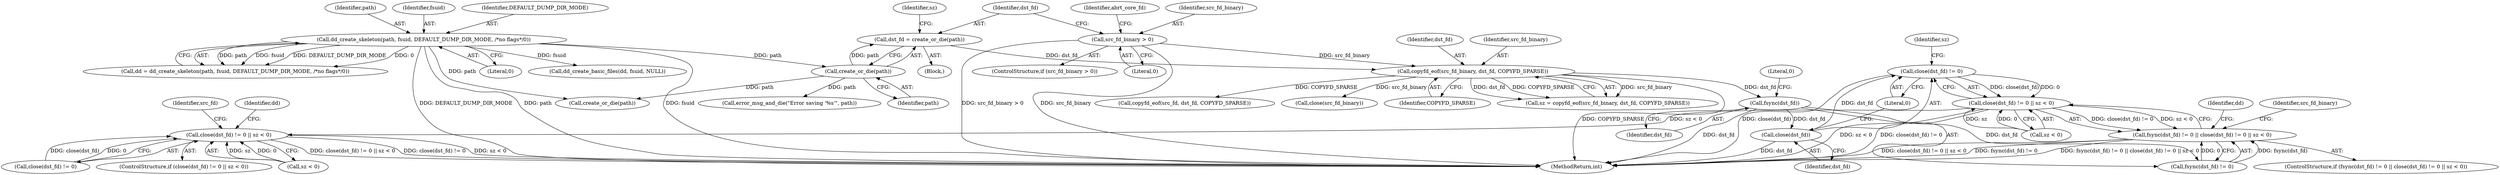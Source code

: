 digraph "0_abrt_8939398b82006ba1fec4ed491339fc075f43fc7c_1@API" {
"1000900" [label="(Call,close(dst_fd) != 0)"];
"1000901" [label="(Call,close(dst_fd))"];
"1000896" [label="(Call,fsync(dst_fd))"];
"1000889" [label="(Call,copyfd_eof(src_fd_binary, dst_fd, COPYFD_SPARSE))"];
"1000877" [label="(Call,src_fd_binary > 0)"];
"1000882" [label="(Call,dst_fd = create_or_die(path))"];
"1000884" [label="(Call,create_or_die(path))"];
"1000643" [label="(Call,dd_create_skeleton(path, fsuid, DEFAULT_DUMP_DIR_MODE, /*no flags*/0))"];
"1000899" [label="(Call,close(dst_fd) != 0 || sz < 0)"];
"1000894" [label="(Call,fsync(dst_fd) != 0 || close(dst_fd) != 0 || sz < 0)"];
"1001047" [label="(Call,close(dst_fd) != 0 || sz < 0)"];
"1000883" [label="(Identifier,dst_fd)"];
"1000884" [label="(Call,create_or_die(path))"];
"1000879" [label="(Literal,0)"];
"1001062" [label="(Identifier,src_fd)"];
"1000890" [label="(Identifier,src_fd_binary)"];
"1000656" [label="(Call,dd_create_basic_files(dd, fsuid, NULL))"];
"1000905" [label="(Identifier,sz)"];
"1000641" [label="(Call,dd = dd_create_skeleton(path, fsuid, DEFAULT_DUMP_DIR_MODE, /*no flags*/0))"];
"1000878" [label="(Identifier,src_fd_binary)"];
"1001046" [label="(ControlStructure,if (close(dst_fd) != 0 || sz < 0))"];
"1001042" [label="(Call,copyfd_eof(src_fd, dst_fd, COPYFD_SPARSE))"];
"1001228" [label="(MethodReturn,int)"];
"1000902" [label="(Identifier,dst_fd)"];
"1000891" [label="(Identifier,dst_fd)"];
"1001057" [label="(Identifier,dd)"];
"1000647" [label="(Literal,0)"];
"1000913" [label="(Call,close(src_fd_binary))"];
"1000885" [label="(Identifier,path)"];
"1000882" [label="(Call,dst_fd = create_or_die(path))"];
"1000644" [label="(Identifier,path)"];
"1000910" [label="(Call,error_msg_and_die(\"Error saving '%s'\", path))"];
"1000904" [label="(Call,sz < 0)"];
"1000894" [label="(Call,fsync(dst_fd) != 0 || close(dst_fd) != 0 || sz < 0)"];
"1000876" [label="(ControlStructure,if (src_fd_binary > 0))"];
"1000643" [label="(Call,dd_create_skeleton(path, fsuid, DEFAULT_DUMP_DIR_MODE, /*no flags*/0))"];
"1000892" [label="(Identifier,COPYFD_SPARSE)"];
"1000888" [label="(Identifier,sz)"];
"1000914" [label="(Identifier,src_fd_binary)"];
"1000895" [label="(Call,fsync(dst_fd) != 0)"];
"1000918" [label="(Call,create_or_die(path))"];
"1000893" [label="(ControlStructure,if (fsync(dst_fd) != 0 || close(dst_fd) != 0 || sz < 0))"];
"1001052" [label="(Call,sz < 0)"];
"1000899" [label="(Call,close(dst_fd) != 0 || sz < 0)"];
"1000887" [label="(Call,sz = copyfd_eof(src_fd_binary, dst_fd, COPYFD_SPARSE))"];
"1000645" [label="(Identifier,fsuid)"];
"1001048" [label="(Call,close(dst_fd) != 0)"];
"1000897" [label="(Identifier,dst_fd)"];
"1000903" [label="(Literal,0)"];
"1000898" [label="(Literal,0)"];
"1000880" [label="(Block,)"];
"1000646" [label="(Identifier,DEFAULT_DUMP_DIR_MODE)"];
"1000917" [label="(Identifier,abrt_core_fd)"];
"1000901" [label="(Call,close(dst_fd))"];
"1000909" [label="(Identifier,dd)"];
"1000877" [label="(Call,src_fd_binary > 0)"];
"1000900" [label="(Call,close(dst_fd) != 0)"];
"1001047" [label="(Call,close(dst_fd) != 0 || sz < 0)"];
"1000896" [label="(Call,fsync(dst_fd))"];
"1000889" [label="(Call,copyfd_eof(src_fd_binary, dst_fd, COPYFD_SPARSE))"];
"1000900" -> "1000899"  [label="AST: "];
"1000900" -> "1000903"  [label="CFG: "];
"1000901" -> "1000900"  [label="AST: "];
"1000903" -> "1000900"  [label="AST: "];
"1000905" -> "1000900"  [label="CFG: "];
"1000899" -> "1000900"  [label="CFG: "];
"1000900" -> "1001228"  [label="DDG: close(dst_fd)"];
"1000900" -> "1000899"  [label="DDG: close(dst_fd)"];
"1000900" -> "1000899"  [label="DDG: 0"];
"1000901" -> "1000900"  [label="DDG: dst_fd"];
"1000901" -> "1000902"  [label="CFG: "];
"1000902" -> "1000901"  [label="AST: "];
"1000903" -> "1000901"  [label="CFG: "];
"1000901" -> "1001228"  [label="DDG: dst_fd"];
"1000896" -> "1000901"  [label="DDG: dst_fd"];
"1000896" -> "1000895"  [label="AST: "];
"1000896" -> "1000897"  [label="CFG: "];
"1000897" -> "1000896"  [label="AST: "];
"1000898" -> "1000896"  [label="CFG: "];
"1000896" -> "1001228"  [label="DDG: dst_fd"];
"1000896" -> "1000895"  [label="DDG: dst_fd"];
"1000889" -> "1000896"  [label="DDG: dst_fd"];
"1000889" -> "1000887"  [label="AST: "];
"1000889" -> "1000892"  [label="CFG: "];
"1000890" -> "1000889"  [label="AST: "];
"1000891" -> "1000889"  [label="AST: "];
"1000892" -> "1000889"  [label="AST: "];
"1000887" -> "1000889"  [label="CFG: "];
"1000889" -> "1001228"  [label="DDG: COPYFD_SPARSE"];
"1000889" -> "1000887"  [label="DDG: src_fd_binary"];
"1000889" -> "1000887"  [label="DDG: dst_fd"];
"1000889" -> "1000887"  [label="DDG: COPYFD_SPARSE"];
"1000877" -> "1000889"  [label="DDG: src_fd_binary"];
"1000882" -> "1000889"  [label="DDG: dst_fd"];
"1000889" -> "1000913"  [label="DDG: src_fd_binary"];
"1000889" -> "1001042"  [label="DDG: COPYFD_SPARSE"];
"1000877" -> "1000876"  [label="AST: "];
"1000877" -> "1000879"  [label="CFG: "];
"1000878" -> "1000877"  [label="AST: "];
"1000879" -> "1000877"  [label="AST: "];
"1000883" -> "1000877"  [label="CFG: "];
"1000917" -> "1000877"  [label="CFG: "];
"1000877" -> "1001228"  [label="DDG: src_fd_binary"];
"1000877" -> "1001228"  [label="DDG: src_fd_binary > 0"];
"1000882" -> "1000880"  [label="AST: "];
"1000882" -> "1000884"  [label="CFG: "];
"1000883" -> "1000882"  [label="AST: "];
"1000884" -> "1000882"  [label="AST: "];
"1000888" -> "1000882"  [label="CFG: "];
"1000884" -> "1000882"  [label="DDG: path"];
"1000884" -> "1000885"  [label="CFG: "];
"1000885" -> "1000884"  [label="AST: "];
"1000643" -> "1000884"  [label="DDG: path"];
"1000884" -> "1000910"  [label="DDG: path"];
"1000884" -> "1000918"  [label="DDG: path"];
"1000643" -> "1000641"  [label="AST: "];
"1000643" -> "1000647"  [label="CFG: "];
"1000644" -> "1000643"  [label="AST: "];
"1000645" -> "1000643"  [label="AST: "];
"1000646" -> "1000643"  [label="AST: "];
"1000647" -> "1000643"  [label="AST: "];
"1000641" -> "1000643"  [label="CFG: "];
"1000643" -> "1001228"  [label="DDG: DEFAULT_DUMP_DIR_MODE"];
"1000643" -> "1001228"  [label="DDG: path"];
"1000643" -> "1001228"  [label="DDG: fsuid"];
"1000643" -> "1000641"  [label="DDG: path"];
"1000643" -> "1000641"  [label="DDG: fsuid"];
"1000643" -> "1000641"  [label="DDG: DEFAULT_DUMP_DIR_MODE"];
"1000643" -> "1000641"  [label="DDG: 0"];
"1000643" -> "1000656"  [label="DDG: fsuid"];
"1000643" -> "1000918"  [label="DDG: path"];
"1000899" -> "1000894"  [label="AST: "];
"1000899" -> "1000904"  [label="CFG: "];
"1000904" -> "1000899"  [label="AST: "];
"1000894" -> "1000899"  [label="CFG: "];
"1000899" -> "1001228"  [label="DDG: sz < 0"];
"1000899" -> "1001228"  [label="DDG: close(dst_fd) != 0"];
"1000899" -> "1000894"  [label="DDG: close(dst_fd) != 0"];
"1000899" -> "1000894"  [label="DDG: sz < 0"];
"1000904" -> "1000899"  [label="DDG: sz"];
"1000904" -> "1000899"  [label="DDG: 0"];
"1000899" -> "1001047"  [label="DDG: sz < 0"];
"1000894" -> "1000893"  [label="AST: "];
"1000894" -> "1000895"  [label="CFG: "];
"1000895" -> "1000894"  [label="AST: "];
"1000909" -> "1000894"  [label="CFG: "];
"1000914" -> "1000894"  [label="CFG: "];
"1000894" -> "1001228"  [label="DDG: close(dst_fd) != 0 || sz < 0"];
"1000894" -> "1001228"  [label="DDG: fsync(dst_fd) != 0"];
"1000894" -> "1001228"  [label="DDG: fsync(dst_fd) != 0 || close(dst_fd) != 0 || sz < 0"];
"1000895" -> "1000894"  [label="DDG: fsync(dst_fd)"];
"1000895" -> "1000894"  [label="DDG: 0"];
"1001047" -> "1001046"  [label="AST: "];
"1001047" -> "1001048"  [label="CFG: "];
"1001047" -> "1001052"  [label="CFG: "];
"1001048" -> "1001047"  [label="AST: "];
"1001052" -> "1001047"  [label="AST: "];
"1001057" -> "1001047"  [label="CFG: "];
"1001062" -> "1001047"  [label="CFG: "];
"1001047" -> "1001228"  [label="DDG: close(dst_fd) != 0 || sz < 0"];
"1001047" -> "1001228"  [label="DDG: close(dst_fd) != 0"];
"1001047" -> "1001228"  [label="DDG: sz < 0"];
"1001048" -> "1001047"  [label="DDG: close(dst_fd)"];
"1001048" -> "1001047"  [label="DDG: 0"];
"1001052" -> "1001047"  [label="DDG: sz"];
"1001052" -> "1001047"  [label="DDG: 0"];
}
